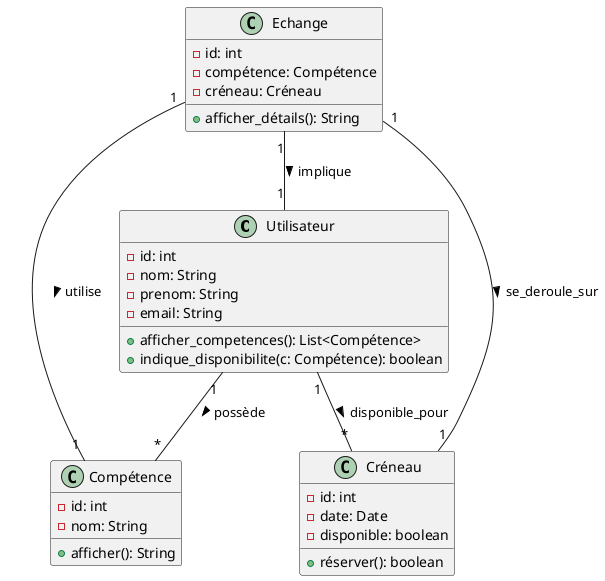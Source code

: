 @startuml
class Utilisateur {
  -id: int
  -nom: String
  -prenom: String
  -email: String
  +afficher_competences(): List<Compétence>
  +indique_disponibilite(c: Compétence): boolean
}

class Compétence {
  -id: int
  -nom: String
  +afficher(): String
}

class Créneau {
  -id: int
  -date: Date
  -disponible: boolean
  +réserver(): boolean
}

class Echange {
  -id: int
  -compétence: Compétence
  -créneau: Créneau
  +afficher_détails(): String
}

Utilisateur "1" -- "*" Compétence : possède >
Utilisateur "1" -- "*" Créneau : disponible_pour >
Echange "1" -- "1" Utilisateur : implique >
Echange "1" -- "1" Compétence : utilise >
Echange "1" -- "1" Créneau : se_deroule_sur >

@enduml

